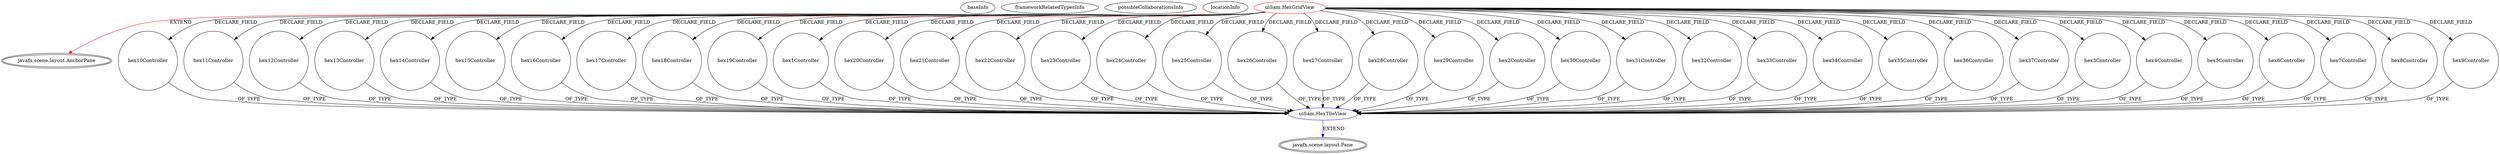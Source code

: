 digraph {
baseInfo[graphId=3948,category="extension_graph",isAnonymous=false,possibleRelation=true]
frameworkRelatedTypesInfo[0="javafx.scene.layout.AnchorPane"]
possibleCollaborationsInfo[0="3948~FIELD_DECLARATION-FIELD_DECLARATION-FIELD_DECLARATION-FIELD_DECLARATION-FIELD_DECLARATION-FIELD_DECLARATION-FIELD_DECLARATION-FIELD_DECLARATION-FIELD_DECLARATION-FIELD_DECLARATION-FIELD_DECLARATION-FIELD_DECLARATION-FIELD_DECLARATION-FIELD_DECLARATION-FIELD_DECLARATION-FIELD_DECLARATION-FIELD_DECLARATION-FIELD_DECLARATION-FIELD_DECLARATION-FIELD_DECLARATION-FIELD_DECLARATION-FIELD_DECLARATION-FIELD_DECLARATION-FIELD_DECLARATION-FIELD_DECLARATION-FIELD_DECLARATION-FIELD_DECLARATION-FIELD_DECLARATION-FIELD_DECLARATION-FIELD_DECLARATION-FIELD_DECLARATION-FIELD_DECLARATION-FIELD_DECLARATION-FIELD_DECLARATION-FIELD_DECLARATION-FIELD_DECLARATION-FIELD_DECLARATION-~javafx.scene.layout.AnchorPane ~javafx.scene.layout.Pane ~false~false"]
locationInfo[projectName="prashker-KingsSGF",filePath="/prashker-KingsSGF/KingsSGF-master/src/uiSam/HexGridView.java",contextSignature="HexGridView",graphId="3948"]
0[label="uiSam.HexGridView",vertexType="ROOT_CLIENT_CLASS_DECLARATION",isFrameworkType=false,color=red]
1[label="javafx.scene.layout.AnchorPane",vertexType="FRAMEWORK_CLASS_TYPE",isFrameworkType=true,peripheries=2]
2[label="hex10Controller",vertexType="FIELD_DECLARATION",isFrameworkType=false,shape=circle]
3[label="uiSam.HexTileView",vertexType="REFERENCE_CLIENT_CLASS_DECLARATION",isFrameworkType=false,color=blue]
4[label="javafx.scene.layout.Pane",vertexType="FRAMEWORK_CLASS_TYPE",isFrameworkType=true,peripheries=2]
5[label="hex11Controller",vertexType="FIELD_DECLARATION",isFrameworkType=false,shape=circle]
7[label="hex12Controller",vertexType="FIELD_DECLARATION",isFrameworkType=false,shape=circle]
9[label="hex13Controller",vertexType="FIELD_DECLARATION",isFrameworkType=false,shape=circle]
11[label="hex14Controller",vertexType="FIELD_DECLARATION",isFrameworkType=false,shape=circle]
13[label="hex15Controller",vertexType="FIELD_DECLARATION",isFrameworkType=false,shape=circle]
15[label="hex16Controller",vertexType="FIELD_DECLARATION",isFrameworkType=false,shape=circle]
17[label="hex17Controller",vertexType="FIELD_DECLARATION",isFrameworkType=false,shape=circle]
19[label="hex18Controller",vertexType="FIELD_DECLARATION",isFrameworkType=false,shape=circle]
21[label="hex19Controller",vertexType="FIELD_DECLARATION",isFrameworkType=false,shape=circle]
23[label="hex1Controller",vertexType="FIELD_DECLARATION",isFrameworkType=false,shape=circle]
25[label="hex20Controller",vertexType="FIELD_DECLARATION",isFrameworkType=false,shape=circle]
27[label="hex21Controller",vertexType="FIELD_DECLARATION",isFrameworkType=false,shape=circle]
29[label="hex22Controller",vertexType="FIELD_DECLARATION",isFrameworkType=false,shape=circle]
31[label="hex23Controller",vertexType="FIELD_DECLARATION",isFrameworkType=false,shape=circle]
33[label="hex24Controller",vertexType="FIELD_DECLARATION",isFrameworkType=false,shape=circle]
35[label="hex25Controller",vertexType="FIELD_DECLARATION",isFrameworkType=false,shape=circle]
37[label="hex26Controller",vertexType="FIELD_DECLARATION",isFrameworkType=false,shape=circle]
39[label="hex27Controller",vertexType="FIELD_DECLARATION",isFrameworkType=false,shape=circle]
41[label="hex28Controller",vertexType="FIELD_DECLARATION",isFrameworkType=false,shape=circle]
43[label="hex29Controller",vertexType="FIELD_DECLARATION",isFrameworkType=false,shape=circle]
45[label="hex2Controller",vertexType="FIELD_DECLARATION",isFrameworkType=false,shape=circle]
47[label="hex30Controller",vertexType="FIELD_DECLARATION",isFrameworkType=false,shape=circle]
49[label="hex31Controller",vertexType="FIELD_DECLARATION",isFrameworkType=false,shape=circle]
51[label="hex32Controller",vertexType="FIELD_DECLARATION",isFrameworkType=false,shape=circle]
53[label="hex33Controller",vertexType="FIELD_DECLARATION",isFrameworkType=false,shape=circle]
55[label="hex34Controller",vertexType="FIELD_DECLARATION",isFrameworkType=false,shape=circle]
57[label="hex35Controller",vertexType="FIELD_DECLARATION",isFrameworkType=false,shape=circle]
59[label="hex36Controller",vertexType="FIELD_DECLARATION",isFrameworkType=false,shape=circle]
61[label="hex37Controller",vertexType="FIELD_DECLARATION",isFrameworkType=false,shape=circle]
63[label="hex3Controller",vertexType="FIELD_DECLARATION",isFrameworkType=false,shape=circle]
65[label="hex4Controller",vertexType="FIELD_DECLARATION",isFrameworkType=false,shape=circle]
67[label="hex5Controller",vertexType="FIELD_DECLARATION",isFrameworkType=false,shape=circle]
69[label="hex6Controller",vertexType="FIELD_DECLARATION",isFrameworkType=false,shape=circle]
71[label="hex7Controller",vertexType="FIELD_DECLARATION",isFrameworkType=false,shape=circle]
73[label="hex8Controller",vertexType="FIELD_DECLARATION",isFrameworkType=false,shape=circle]
75[label="hex9Controller",vertexType="FIELD_DECLARATION",isFrameworkType=false,shape=circle]
0->1[label="EXTEND",color=red]
0->2[label="DECLARE_FIELD"]
3->4[label="EXTEND",color=blue]
2->3[label="OF_TYPE"]
0->5[label="DECLARE_FIELD"]
5->3[label="OF_TYPE"]
0->7[label="DECLARE_FIELD"]
7->3[label="OF_TYPE"]
0->9[label="DECLARE_FIELD"]
9->3[label="OF_TYPE"]
0->11[label="DECLARE_FIELD"]
11->3[label="OF_TYPE"]
0->13[label="DECLARE_FIELD"]
13->3[label="OF_TYPE"]
0->15[label="DECLARE_FIELD"]
15->3[label="OF_TYPE"]
0->17[label="DECLARE_FIELD"]
17->3[label="OF_TYPE"]
0->19[label="DECLARE_FIELD"]
19->3[label="OF_TYPE"]
0->21[label="DECLARE_FIELD"]
21->3[label="OF_TYPE"]
0->23[label="DECLARE_FIELD"]
23->3[label="OF_TYPE"]
0->25[label="DECLARE_FIELD"]
25->3[label="OF_TYPE"]
0->27[label="DECLARE_FIELD"]
27->3[label="OF_TYPE"]
0->29[label="DECLARE_FIELD"]
29->3[label="OF_TYPE"]
0->31[label="DECLARE_FIELD"]
31->3[label="OF_TYPE"]
0->33[label="DECLARE_FIELD"]
33->3[label="OF_TYPE"]
0->35[label="DECLARE_FIELD"]
35->3[label="OF_TYPE"]
0->37[label="DECLARE_FIELD"]
37->3[label="OF_TYPE"]
0->39[label="DECLARE_FIELD"]
39->3[label="OF_TYPE"]
0->41[label="DECLARE_FIELD"]
41->3[label="OF_TYPE"]
0->43[label="DECLARE_FIELD"]
43->3[label="OF_TYPE"]
0->45[label="DECLARE_FIELD"]
45->3[label="OF_TYPE"]
0->47[label="DECLARE_FIELD"]
47->3[label="OF_TYPE"]
0->49[label="DECLARE_FIELD"]
49->3[label="OF_TYPE"]
0->51[label="DECLARE_FIELD"]
51->3[label="OF_TYPE"]
0->53[label="DECLARE_FIELD"]
53->3[label="OF_TYPE"]
0->55[label="DECLARE_FIELD"]
55->3[label="OF_TYPE"]
0->57[label="DECLARE_FIELD"]
57->3[label="OF_TYPE"]
0->59[label="DECLARE_FIELD"]
59->3[label="OF_TYPE"]
0->61[label="DECLARE_FIELD"]
61->3[label="OF_TYPE"]
0->63[label="DECLARE_FIELD"]
63->3[label="OF_TYPE"]
0->65[label="DECLARE_FIELD"]
65->3[label="OF_TYPE"]
0->67[label="DECLARE_FIELD"]
67->3[label="OF_TYPE"]
0->69[label="DECLARE_FIELD"]
69->3[label="OF_TYPE"]
0->71[label="DECLARE_FIELD"]
71->3[label="OF_TYPE"]
0->73[label="DECLARE_FIELD"]
73->3[label="OF_TYPE"]
0->75[label="DECLARE_FIELD"]
75->3[label="OF_TYPE"]
}
